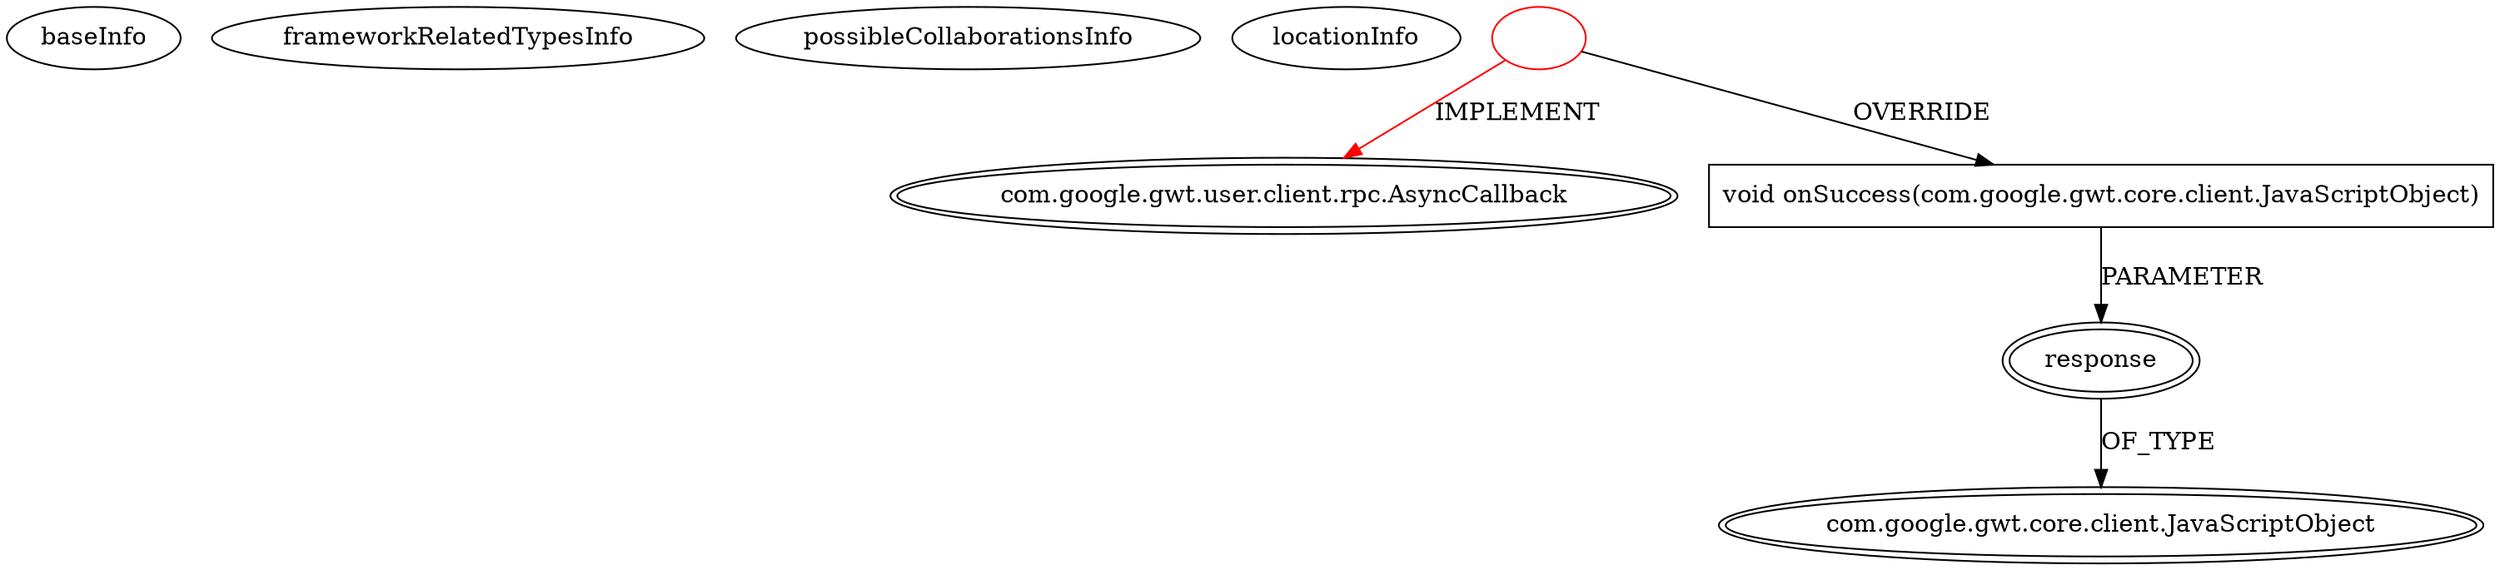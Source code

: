 digraph {
baseInfo[graphId=4142,category="extension_graph",isAnonymous=false,possibleRelation=false]
frameworkRelatedTypesInfo[0="com.google.gwt.user.client.rpc.AsyncCallback"]
possibleCollaborationsInfo[]
locationInfo[projectName="neilsh-gwtfb",filePath="/neilsh-gwtfb/gwtfb-master/GwtFB/src/com/gwtfb/client/UserInfoViewController.java",contextSignature="FriendsCallback",graphId="4142"]
0[label="",vertexType="ROOT_CLIENT_CLASS_DECLARATION",isFrameworkType=false,color=red]
1[label="com.google.gwt.user.client.rpc.AsyncCallback",vertexType="FRAMEWORK_INTERFACE_TYPE",isFrameworkType=true,peripheries=2]
2[label="void onSuccess(com.google.gwt.core.client.JavaScriptObject)",vertexType="OVERRIDING_METHOD_DECLARATION",isFrameworkType=false,shape=box]
3[label="response",vertexType="PARAMETER_DECLARATION",isFrameworkType=true,peripheries=2]
4[label="com.google.gwt.core.client.JavaScriptObject",vertexType="FRAMEWORK_CLASS_TYPE",isFrameworkType=true,peripheries=2]
0->1[label="IMPLEMENT",color=red]
0->2[label="OVERRIDE"]
3->4[label="OF_TYPE"]
2->3[label="PARAMETER"]
}
